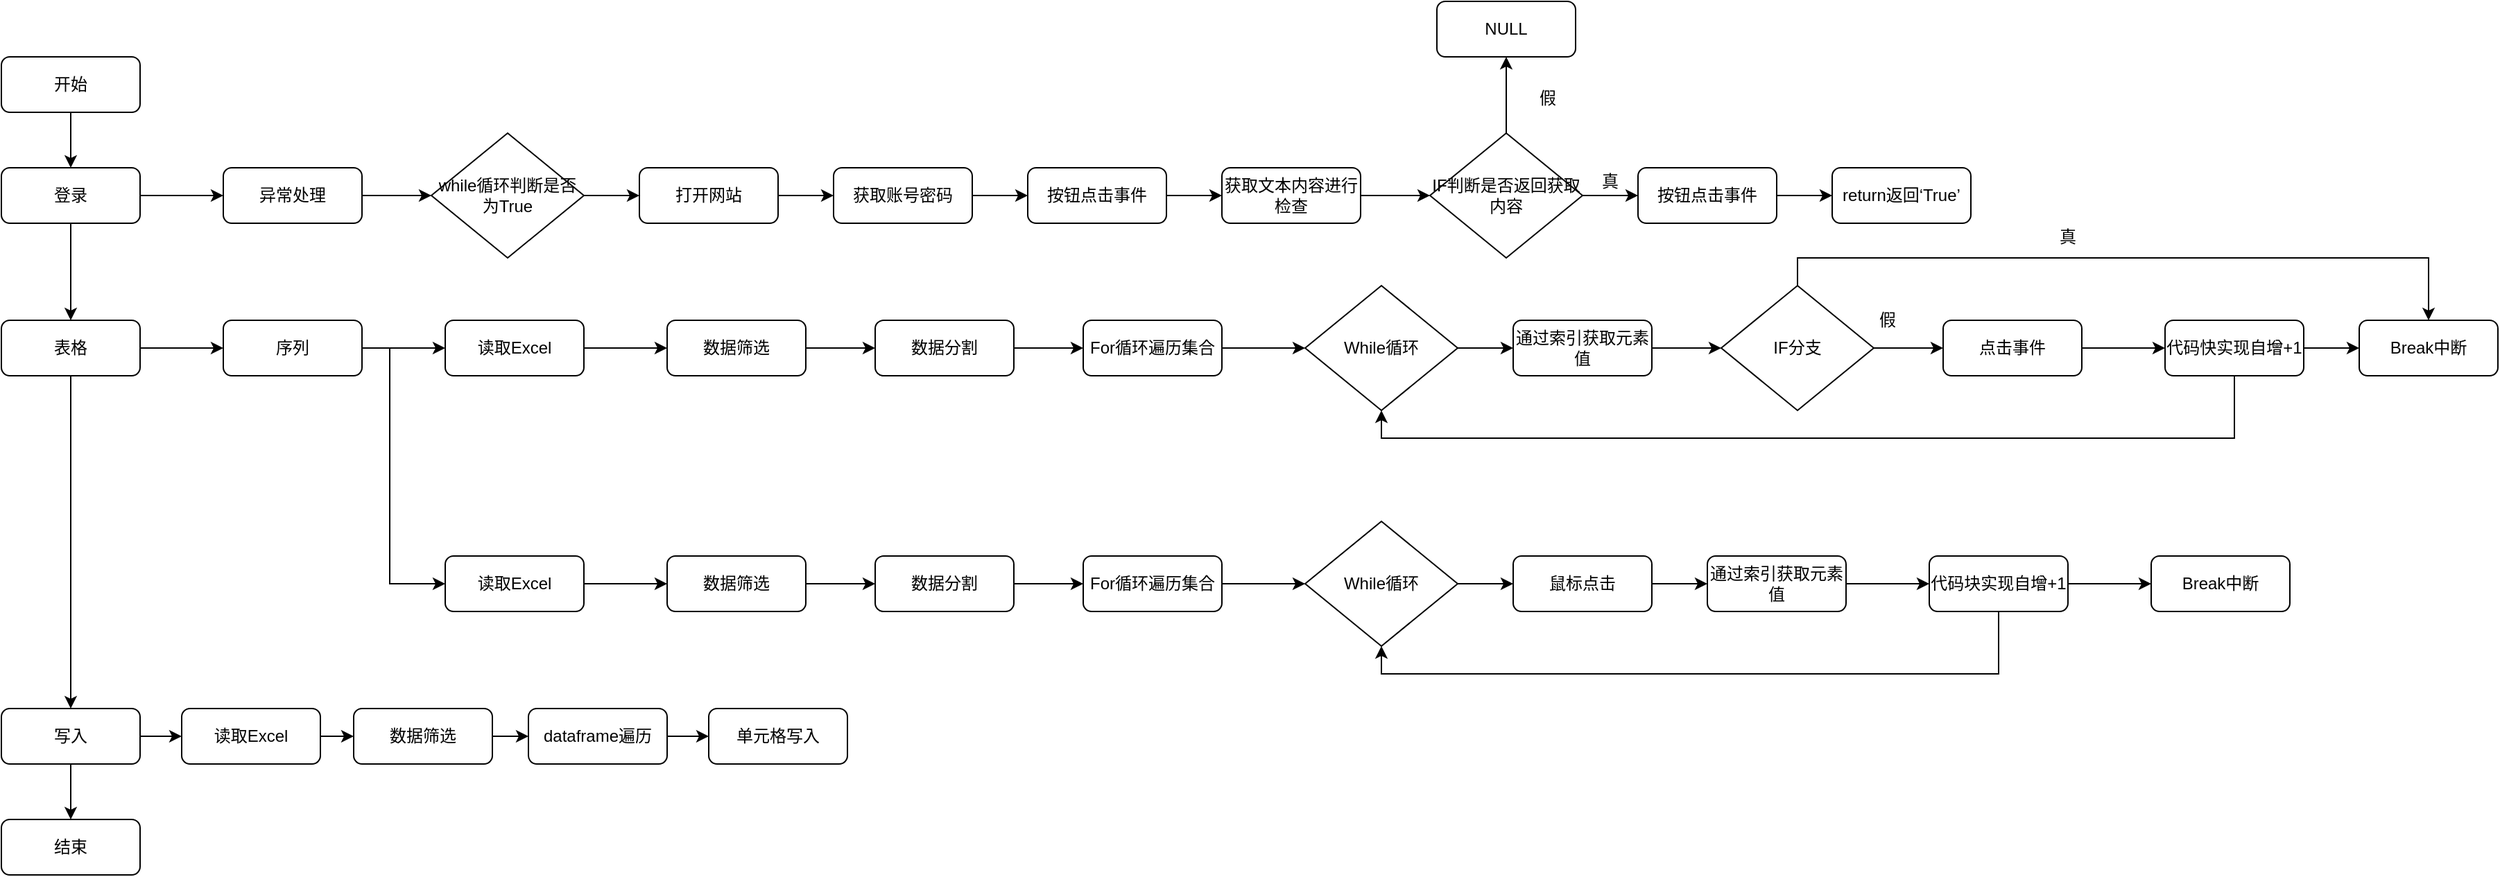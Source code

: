 <mxfile version="14.9.0" type="github">
  <diagram id="C5RBs43oDa-KdzZeNtuy" name="Page-1">
    <mxGraphModel dx="2475" dy="905" grid="1" gridSize="10" guides="1" tooltips="1" connect="1" arrows="1" fold="1" page="1" pageScale="1" pageWidth="827" pageHeight="1169" math="0" shadow="0">
      <root>
        <mxCell id="WIyWlLk6GJQsqaUBKTNV-0" />
        <mxCell id="WIyWlLk6GJQsqaUBKTNV-1" parent="WIyWlLk6GJQsqaUBKTNV-0" />
        <mxCell id="SzytLOXj9zVOucV4NbXP-9" style="edgeStyle=orthogonalEdgeStyle;rounded=0;orthogonalLoop=1;jettySize=auto;html=1;exitX=0.5;exitY=1;exitDx=0;exitDy=0;entryX=0.5;entryY=0;entryDx=0;entryDy=0;" edge="1" parent="WIyWlLk6GJQsqaUBKTNV-1" source="WIyWlLk6GJQsqaUBKTNV-3" target="SzytLOXj9zVOucV4NbXP-2">
          <mxGeometry relative="1" as="geometry" />
        </mxCell>
        <mxCell id="WIyWlLk6GJQsqaUBKTNV-3" value="开始" style="rounded=1;whiteSpace=wrap;html=1;fontSize=12;glass=0;strokeWidth=1;shadow=0;" parent="WIyWlLk6GJQsqaUBKTNV-1" vertex="1">
          <mxGeometry x="160" y="80" width="100" height="40" as="geometry" />
        </mxCell>
        <mxCell id="WIyWlLk6GJQsqaUBKTNV-11" value="结束" style="rounded=1;whiteSpace=wrap;html=1;fontSize=12;glass=0;strokeWidth=1;shadow=0;" parent="WIyWlLk6GJQsqaUBKTNV-1" vertex="1">
          <mxGeometry x="160" y="630" width="100" height="40" as="geometry" />
        </mxCell>
        <mxCell id="SzytLOXj9zVOucV4NbXP-10" style="edgeStyle=orthogonalEdgeStyle;rounded=0;orthogonalLoop=1;jettySize=auto;html=1;exitX=0.5;exitY=1;exitDx=0;exitDy=0;entryX=0.5;entryY=0;entryDx=0;entryDy=0;" edge="1" parent="WIyWlLk6GJQsqaUBKTNV-1" source="SzytLOXj9zVOucV4NbXP-2" target="SzytLOXj9zVOucV4NbXP-3">
          <mxGeometry relative="1" as="geometry" />
        </mxCell>
        <mxCell id="SzytLOXj9zVOucV4NbXP-14" value="" style="edgeStyle=orthogonalEdgeStyle;rounded=0;orthogonalLoop=1;jettySize=auto;html=1;" edge="1" parent="WIyWlLk6GJQsqaUBKTNV-1" source="SzytLOXj9zVOucV4NbXP-2" target="SzytLOXj9zVOucV4NbXP-13">
          <mxGeometry relative="1" as="geometry" />
        </mxCell>
        <mxCell id="SzytLOXj9zVOucV4NbXP-2" value="登录" style="rounded=1;whiteSpace=wrap;html=1;fontSize=12;glass=0;strokeWidth=1;shadow=0;" vertex="1" parent="WIyWlLk6GJQsqaUBKTNV-1">
          <mxGeometry x="160" y="160" width="100" height="40" as="geometry" />
        </mxCell>
        <mxCell id="SzytLOXj9zVOucV4NbXP-46" value="" style="edgeStyle=orthogonalEdgeStyle;rounded=0;orthogonalLoop=1;jettySize=auto;html=1;" edge="1" parent="WIyWlLk6GJQsqaUBKTNV-1" source="SzytLOXj9zVOucV4NbXP-3" target="SzytLOXj9zVOucV4NbXP-45">
          <mxGeometry relative="1" as="geometry" />
        </mxCell>
        <mxCell id="SzytLOXj9zVOucV4NbXP-96" style="edgeStyle=orthogonalEdgeStyle;rounded=0;orthogonalLoop=1;jettySize=auto;html=1;exitX=0.5;exitY=1;exitDx=0;exitDy=0;entryX=0.5;entryY=0;entryDx=0;entryDy=0;" edge="1" parent="WIyWlLk6GJQsqaUBKTNV-1" source="SzytLOXj9zVOucV4NbXP-3" target="SzytLOXj9zVOucV4NbXP-4">
          <mxGeometry relative="1" as="geometry" />
        </mxCell>
        <mxCell id="SzytLOXj9zVOucV4NbXP-3" value="表格" style="rounded=1;whiteSpace=wrap;html=1;fontSize=12;glass=0;strokeWidth=1;shadow=0;" vertex="1" parent="WIyWlLk6GJQsqaUBKTNV-1">
          <mxGeometry x="160" y="270" width="100" height="40" as="geometry" />
        </mxCell>
        <mxCell id="SzytLOXj9zVOucV4NbXP-12" value="" style="edgeStyle=orthogonalEdgeStyle;rounded=0;orthogonalLoop=1;jettySize=auto;html=1;" edge="1" parent="WIyWlLk6GJQsqaUBKTNV-1" source="SzytLOXj9zVOucV4NbXP-4" target="WIyWlLk6GJQsqaUBKTNV-11">
          <mxGeometry relative="1" as="geometry" />
        </mxCell>
        <mxCell id="SzytLOXj9zVOucV4NbXP-102" value="" style="edgeStyle=orthogonalEdgeStyle;rounded=0;orthogonalLoop=1;jettySize=auto;html=1;" edge="1" parent="WIyWlLk6GJQsqaUBKTNV-1" source="SzytLOXj9zVOucV4NbXP-4" target="SzytLOXj9zVOucV4NbXP-97">
          <mxGeometry relative="1" as="geometry" />
        </mxCell>
        <mxCell id="SzytLOXj9zVOucV4NbXP-4" value="写入" style="rounded=1;whiteSpace=wrap;html=1;fontSize=12;glass=0;strokeWidth=1;shadow=0;" vertex="1" parent="WIyWlLk6GJQsqaUBKTNV-1">
          <mxGeometry x="160" y="550" width="100" height="40" as="geometry" />
        </mxCell>
        <mxCell id="SzytLOXj9zVOucV4NbXP-16" value="" style="edgeStyle=orthogonalEdgeStyle;rounded=0;orthogonalLoop=1;jettySize=auto;html=1;" edge="1" parent="WIyWlLk6GJQsqaUBKTNV-1" source="SzytLOXj9zVOucV4NbXP-13" target="SzytLOXj9zVOucV4NbXP-15">
          <mxGeometry relative="1" as="geometry" />
        </mxCell>
        <mxCell id="SzytLOXj9zVOucV4NbXP-13" value="异常处理" style="rounded=1;whiteSpace=wrap;html=1;fontSize=12;glass=0;strokeWidth=1;shadow=0;" vertex="1" parent="WIyWlLk6GJQsqaUBKTNV-1">
          <mxGeometry x="320" y="160" width="100" height="40" as="geometry" />
        </mxCell>
        <mxCell id="SzytLOXj9zVOucV4NbXP-19" value="" style="edgeStyle=orthogonalEdgeStyle;rounded=0;orthogonalLoop=1;jettySize=auto;html=1;" edge="1" parent="WIyWlLk6GJQsqaUBKTNV-1" source="SzytLOXj9zVOucV4NbXP-15" target="SzytLOXj9zVOucV4NbXP-17">
          <mxGeometry relative="1" as="geometry" />
        </mxCell>
        <mxCell id="SzytLOXj9zVOucV4NbXP-15" value="while循环判断是否为True" style="rhombus;whiteSpace=wrap;html=1;" vertex="1" parent="WIyWlLk6GJQsqaUBKTNV-1">
          <mxGeometry x="470" y="135" width="110" height="90" as="geometry" />
        </mxCell>
        <mxCell id="SzytLOXj9zVOucV4NbXP-20" value="" style="edgeStyle=orthogonalEdgeStyle;rounded=0;orthogonalLoop=1;jettySize=auto;html=1;" edge="1" parent="WIyWlLk6GJQsqaUBKTNV-1" source="SzytLOXj9zVOucV4NbXP-17" target="SzytLOXj9zVOucV4NbXP-18">
          <mxGeometry relative="1" as="geometry" />
        </mxCell>
        <mxCell id="SzytLOXj9zVOucV4NbXP-17" value="打开网站" style="rounded=1;whiteSpace=wrap;html=1;fontSize=12;glass=0;strokeWidth=1;shadow=0;" vertex="1" parent="WIyWlLk6GJQsqaUBKTNV-1">
          <mxGeometry x="620" y="160" width="100" height="40" as="geometry" />
        </mxCell>
        <mxCell id="SzytLOXj9zVOucV4NbXP-22" value="" style="edgeStyle=orthogonalEdgeStyle;rounded=0;orthogonalLoop=1;jettySize=auto;html=1;" edge="1" parent="WIyWlLk6GJQsqaUBKTNV-1" source="SzytLOXj9zVOucV4NbXP-18" target="SzytLOXj9zVOucV4NbXP-21">
          <mxGeometry relative="1" as="geometry" />
        </mxCell>
        <mxCell id="SzytLOXj9zVOucV4NbXP-18" value="获取账号密码" style="rounded=1;whiteSpace=wrap;html=1;fontSize=12;glass=0;strokeWidth=1;shadow=0;" vertex="1" parent="WIyWlLk6GJQsqaUBKTNV-1">
          <mxGeometry x="760" y="160" width="100" height="40" as="geometry" />
        </mxCell>
        <mxCell id="SzytLOXj9zVOucV4NbXP-35" value="" style="edgeStyle=orthogonalEdgeStyle;rounded=0;orthogonalLoop=1;jettySize=auto;html=1;" edge="1" parent="WIyWlLk6GJQsqaUBKTNV-1" source="SzytLOXj9zVOucV4NbXP-21" target="SzytLOXj9zVOucV4NbXP-34">
          <mxGeometry relative="1" as="geometry" />
        </mxCell>
        <mxCell id="SzytLOXj9zVOucV4NbXP-21" value="按钮点击事件" style="rounded=1;whiteSpace=wrap;html=1;fontSize=12;glass=0;strokeWidth=1;shadow=0;" vertex="1" parent="WIyWlLk6GJQsqaUBKTNV-1">
          <mxGeometry x="900" y="160" width="100" height="40" as="geometry" />
        </mxCell>
        <mxCell id="SzytLOXj9zVOucV4NbXP-30" value="" style="edgeStyle=orthogonalEdgeStyle;rounded=0;orthogonalLoop=1;jettySize=auto;html=1;" edge="1" parent="WIyWlLk6GJQsqaUBKTNV-1" source="SzytLOXj9zVOucV4NbXP-27" target="SzytLOXj9zVOucV4NbXP-29">
          <mxGeometry relative="1" as="geometry" />
        </mxCell>
        <mxCell id="SzytLOXj9zVOucV4NbXP-39" value="" style="edgeStyle=orthogonalEdgeStyle;rounded=0;orthogonalLoop=1;jettySize=auto;html=1;" edge="1" parent="WIyWlLk6GJQsqaUBKTNV-1" source="SzytLOXj9zVOucV4NbXP-27" target="SzytLOXj9zVOucV4NbXP-37">
          <mxGeometry relative="1" as="geometry" />
        </mxCell>
        <mxCell id="SzytLOXj9zVOucV4NbXP-27" value="IF判断是否返回获取内容" style="rhombus;whiteSpace=wrap;html=1;" vertex="1" parent="WIyWlLk6GJQsqaUBKTNV-1">
          <mxGeometry x="1190" y="135" width="110" height="90" as="geometry" />
        </mxCell>
        <mxCell id="SzytLOXj9zVOucV4NbXP-43" value="" style="edgeStyle=orthogonalEdgeStyle;rounded=0;orthogonalLoop=1;jettySize=auto;html=1;" edge="1" parent="WIyWlLk6GJQsqaUBKTNV-1" source="SzytLOXj9zVOucV4NbXP-29" target="SzytLOXj9zVOucV4NbXP-42">
          <mxGeometry relative="1" as="geometry" />
        </mxCell>
        <mxCell id="SzytLOXj9zVOucV4NbXP-29" value="按钮点击事件" style="rounded=1;whiteSpace=wrap;html=1;fontSize=12;glass=0;strokeWidth=1;shadow=0;" vertex="1" parent="WIyWlLk6GJQsqaUBKTNV-1">
          <mxGeometry x="1340" y="160" width="100" height="40" as="geometry" />
        </mxCell>
        <mxCell id="SzytLOXj9zVOucV4NbXP-32" value="真" style="text;html=1;strokeColor=none;fillColor=none;align=center;verticalAlign=middle;whiteSpace=wrap;rounded=0;" vertex="1" parent="WIyWlLk6GJQsqaUBKTNV-1">
          <mxGeometry x="1300" y="160" width="40" height="20" as="geometry" />
        </mxCell>
        <mxCell id="SzytLOXj9zVOucV4NbXP-36" value="" style="edgeStyle=orthogonalEdgeStyle;rounded=0;orthogonalLoop=1;jettySize=auto;html=1;" edge="1" parent="WIyWlLk6GJQsqaUBKTNV-1" source="SzytLOXj9zVOucV4NbXP-34" target="SzytLOXj9zVOucV4NbXP-27">
          <mxGeometry relative="1" as="geometry" />
        </mxCell>
        <mxCell id="SzytLOXj9zVOucV4NbXP-34" value="获取文本内容进行检查" style="rounded=1;whiteSpace=wrap;html=1;fontSize=12;glass=0;strokeWidth=1;shadow=0;" vertex="1" parent="WIyWlLk6GJQsqaUBKTNV-1">
          <mxGeometry x="1040" y="160" width="100" height="40" as="geometry" />
        </mxCell>
        <mxCell id="SzytLOXj9zVOucV4NbXP-37" value="NULL" style="rounded=1;whiteSpace=wrap;html=1;fontSize=12;glass=0;strokeWidth=1;shadow=0;" vertex="1" parent="WIyWlLk6GJQsqaUBKTNV-1">
          <mxGeometry x="1195" y="40" width="100" height="40" as="geometry" />
        </mxCell>
        <mxCell id="SzytLOXj9zVOucV4NbXP-40" value="假" style="text;html=1;strokeColor=none;fillColor=none;align=center;verticalAlign=middle;whiteSpace=wrap;rounded=0;" vertex="1" parent="WIyWlLk6GJQsqaUBKTNV-1">
          <mxGeometry x="1255" y="100" width="40" height="20" as="geometry" />
        </mxCell>
        <mxCell id="SzytLOXj9zVOucV4NbXP-42" value="return返回‘True’" style="rounded=1;whiteSpace=wrap;html=1;fontSize=12;glass=0;strokeWidth=1;shadow=0;" vertex="1" parent="WIyWlLk6GJQsqaUBKTNV-1">
          <mxGeometry x="1480" y="160" width="100" height="40" as="geometry" />
        </mxCell>
        <mxCell id="SzytLOXj9zVOucV4NbXP-49" value="" style="edgeStyle=orthogonalEdgeStyle;rounded=0;orthogonalLoop=1;jettySize=auto;html=1;" edge="1" parent="WIyWlLk6GJQsqaUBKTNV-1" source="SzytLOXj9zVOucV4NbXP-45">
          <mxGeometry relative="1" as="geometry">
            <mxPoint x="480" y="290" as="targetPoint" />
          </mxGeometry>
        </mxCell>
        <mxCell id="SzytLOXj9zVOucV4NbXP-50" style="edgeStyle=orthogonalEdgeStyle;rounded=0;orthogonalLoop=1;jettySize=auto;html=1;entryX=0;entryY=0.5;entryDx=0;entryDy=0;" edge="1" parent="WIyWlLk6GJQsqaUBKTNV-1" source="SzytLOXj9zVOucV4NbXP-45" target="SzytLOXj9zVOucV4NbXP-48">
          <mxGeometry relative="1" as="geometry">
            <mxPoint x="470" y="370" as="targetPoint" />
            <Array as="points">
              <mxPoint x="440" y="290" />
              <mxPoint x="440" y="460" />
            </Array>
          </mxGeometry>
        </mxCell>
        <mxCell id="SzytLOXj9zVOucV4NbXP-45" value="序列" style="rounded=1;whiteSpace=wrap;html=1;fontSize=12;glass=0;strokeWidth=1;shadow=0;" vertex="1" parent="WIyWlLk6GJQsqaUBKTNV-1">
          <mxGeometry x="320" y="270" width="100" height="40" as="geometry" />
        </mxCell>
        <mxCell id="SzytLOXj9zVOucV4NbXP-82" value="" style="edgeStyle=orthogonalEdgeStyle;rounded=0;orthogonalLoop=1;jettySize=auto;html=1;" edge="1" parent="WIyWlLk6GJQsqaUBKTNV-1" source="SzytLOXj9zVOucV4NbXP-48" target="SzytLOXj9zVOucV4NbXP-79">
          <mxGeometry relative="1" as="geometry" />
        </mxCell>
        <mxCell id="SzytLOXj9zVOucV4NbXP-48" value="读取Excel" style="rounded=1;whiteSpace=wrap;html=1;fontSize=12;glass=0;strokeWidth=1;shadow=0;" vertex="1" parent="WIyWlLk6GJQsqaUBKTNV-1">
          <mxGeometry x="480" y="440" width="100" height="40" as="geometry" />
        </mxCell>
        <mxCell id="SzytLOXj9zVOucV4NbXP-53" value="" style="edgeStyle=orthogonalEdgeStyle;rounded=0;orthogonalLoop=1;jettySize=auto;html=1;" edge="1" parent="WIyWlLk6GJQsqaUBKTNV-1" source="SzytLOXj9zVOucV4NbXP-51" target="SzytLOXj9zVOucV4NbXP-52">
          <mxGeometry relative="1" as="geometry" />
        </mxCell>
        <mxCell id="SzytLOXj9zVOucV4NbXP-51" value="读取Excel" style="rounded=1;whiteSpace=wrap;html=1;fontSize=12;glass=0;strokeWidth=1;shadow=0;" vertex="1" parent="WIyWlLk6GJQsqaUBKTNV-1">
          <mxGeometry x="480" y="270" width="100" height="40" as="geometry" />
        </mxCell>
        <mxCell id="SzytLOXj9zVOucV4NbXP-55" value="" style="edgeStyle=orthogonalEdgeStyle;rounded=0;orthogonalLoop=1;jettySize=auto;html=1;" edge="1" parent="WIyWlLk6GJQsqaUBKTNV-1" source="SzytLOXj9zVOucV4NbXP-52" target="SzytLOXj9zVOucV4NbXP-54">
          <mxGeometry relative="1" as="geometry" />
        </mxCell>
        <mxCell id="SzytLOXj9zVOucV4NbXP-52" value="数据筛选" style="rounded=1;whiteSpace=wrap;html=1;fontSize=12;glass=0;strokeWidth=1;shadow=0;" vertex="1" parent="WIyWlLk6GJQsqaUBKTNV-1">
          <mxGeometry x="640" y="270" width="100" height="40" as="geometry" />
        </mxCell>
        <mxCell id="SzytLOXj9zVOucV4NbXP-58" value="" style="edgeStyle=orthogonalEdgeStyle;rounded=0;orthogonalLoop=1;jettySize=auto;html=1;" edge="1" parent="WIyWlLk6GJQsqaUBKTNV-1" source="SzytLOXj9zVOucV4NbXP-54" target="SzytLOXj9zVOucV4NbXP-57">
          <mxGeometry relative="1" as="geometry" />
        </mxCell>
        <mxCell id="SzytLOXj9zVOucV4NbXP-54" value="数据分割" style="rounded=1;whiteSpace=wrap;html=1;fontSize=12;glass=0;strokeWidth=1;shadow=0;" vertex="1" parent="WIyWlLk6GJQsqaUBKTNV-1">
          <mxGeometry x="790" y="270" width="100" height="40" as="geometry" />
        </mxCell>
        <mxCell id="SzytLOXj9zVOucV4NbXP-60" value="" style="edgeStyle=orthogonalEdgeStyle;rounded=0;orthogonalLoop=1;jettySize=auto;html=1;" edge="1" parent="WIyWlLk6GJQsqaUBKTNV-1" source="SzytLOXj9zVOucV4NbXP-57" target="SzytLOXj9zVOucV4NbXP-59">
          <mxGeometry relative="1" as="geometry" />
        </mxCell>
        <mxCell id="SzytLOXj9zVOucV4NbXP-57" value="For循环遍历集合" style="rounded=1;whiteSpace=wrap;html=1;fontSize=12;glass=0;strokeWidth=1;shadow=0;" vertex="1" parent="WIyWlLk6GJQsqaUBKTNV-1">
          <mxGeometry x="940" y="270" width="100" height="40" as="geometry" />
        </mxCell>
        <mxCell id="SzytLOXj9zVOucV4NbXP-62" value="" style="edgeStyle=orthogonalEdgeStyle;rounded=0;orthogonalLoop=1;jettySize=auto;html=1;" edge="1" parent="WIyWlLk6GJQsqaUBKTNV-1" source="SzytLOXj9zVOucV4NbXP-59" target="SzytLOXj9zVOucV4NbXP-61">
          <mxGeometry relative="1" as="geometry" />
        </mxCell>
        <mxCell id="SzytLOXj9zVOucV4NbXP-59" value="While循环" style="rhombus;whiteSpace=wrap;html=1;" vertex="1" parent="WIyWlLk6GJQsqaUBKTNV-1">
          <mxGeometry x="1100" y="245" width="110" height="90" as="geometry" />
        </mxCell>
        <mxCell id="SzytLOXj9zVOucV4NbXP-65" value="" style="edgeStyle=orthogonalEdgeStyle;rounded=0;orthogonalLoop=1;jettySize=auto;html=1;" edge="1" parent="WIyWlLk6GJQsqaUBKTNV-1" source="SzytLOXj9zVOucV4NbXP-61" target="SzytLOXj9zVOucV4NbXP-64">
          <mxGeometry relative="1" as="geometry" />
        </mxCell>
        <mxCell id="SzytLOXj9zVOucV4NbXP-61" value="通过索引获取元素值" style="rounded=1;whiteSpace=wrap;html=1;fontSize=12;glass=0;strokeWidth=1;shadow=0;" vertex="1" parent="WIyWlLk6GJQsqaUBKTNV-1">
          <mxGeometry x="1250" y="270" width="100" height="40" as="geometry" />
        </mxCell>
        <mxCell id="SzytLOXj9zVOucV4NbXP-69" value="" style="edgeStyle=orthogonalEdgeStyle;rounded=0;orthogonalLoop=1;jettySize=auto;html=1;" edge="1" parent="WIyWlLk6GJQsqaUBKTNV-1" source="SzytLOXj9zVOucV4NbXP-64" target="SzytLOXj9zVOucV4NbXP-66">
          <mxGeometry relative="1" as="geometry" />
        </mxCell>
        <mxCell id="SzytLOXj9zVOucV4NbXP-75" style="edgeStyle=orthogonalEdgeStyle;rounded=0;orthogonalLoop=1;jettySize=auto;html=1;exitX=0.5;exitY=0;exitDx=0;exitDy=0;entryX=0.5;entryY=0;entryDx=0;entryDy=0;" edge="1" parent="WIyWlLk6GJQsqaUBKTNV-1" source="SzytLOXj9zVOucV4NbXP-64" target="SzytLOXj9zVOucV4NbXP-68">
          <mxGeometry relative="1" as="geometry" />
        </mxCell>
        <mxCell id="SzytLOXj9zVOucV4NbXP-64" value="IF分支" style="rhombus;whiteSpace=wrap;html=1;" vertex="1" parent="WIyWlLk6GJQsqaUBKTNV-1">
          <mxGeometry x="1400" y="245" width="110" height="90" as="geometry" />
        </mxCell>
        <mxCell id="SzytLOXj9zVOucV4NbXP-70" value="" style="edgeStyle=orthogonalEdgeStyle;rounded=0;orthogonalLoop=1;jettySize=auto;html=1;" edge="1" parent="WIyWlLk6GJQsqaUBKTNV-1" source="SzytLOXj9zVOucV4NbXP-66" target="SzytLOXj9zVOucV4NbXP-67">
          <mxGeometry relative="1" as="geometry" />
        </mxCell>
        <mxCell id="SzytLOXj9zVOucV4NbXP-66" value="点击事件" style="rounded=1;whiteSpace=wrap;html=1;fontSize=12;glass=0;strokeWidth=1;shadow=0;" vertex="1" parent="WIyWlLk6GJQsqaUBKTNV-1">
          <mxGeometry x="1560" y="270" width="100" height="40" as="geometry" />
        </mxCell>
        <mxCell id="SzytLOXj9zVOucV4NbXP-71" value="" style="edgeStyle=orthogonalEdgeStyle;rounded=0;orthogonalLoop=1;jettySize=auto;html=1;" edge="1" parent="WIyWlLk6GJQsqaUBKTNV-1" source="SzytLOXj9zVOucV4NbXP-67" target="SzytLOXj9zVOucV4NbXP-68">
          <mxGeometry relative="1" as="geometry" />
        </mxCell>
        <mxCell id="SzytLOXj9zVOucV4NbXP-77" style="edgeStyle=orthogonalEdgeStyle;rounded=0;orthogonalLoop=1;jettySize=auto;html=1;exitX=0.5;exitY=1;exitDx=0;exitDy=0;entryX=0.5;entryY=1;entryDx=0;entryDy=0;" edge="1" parent="WIyWlLk6GJQsqaUBKTNV-1" source="SzytLOXj9zVOucV4NbXP-67" target="SzytLOXj9zVOucV4NbXP-59">
          <mxGeometry relative="1" as="geometry" />
        </mxCell>
        <mxCell id="SzytLOXj9zVOucV4NbXP-67" value="代码快实现自增+1" style="rounded=1;whiteSpace=wrap;html=1;fontSize=12;glass=0;strokeWidth=1;shadow=0;" vertex="1" parent="WIyWlLk6GJQsqaUBKTNV-1">
          <mxGeometry x="1720" y="270" width="100" height="40" as="geometry" />
        </mxCell>
        <mxCell id="SzytLOXj9zVOucV4NbXP-68" value="Break中断" style="rounded=1;whiteSpace=wrap;html=1;fontSize=12;glass=0;strokeWidth=1;shadow=0;" vertex="1" parent="WIyWlLk6GJQsqaUBKTNV-1">
          <mxGeometry x="1860" y="270" width="100" height="40" as="geometry" />
        </mxCell>
        <mxCell id="SzytLOXj9zVOucV4NbXP-73" value="假" style="text;html=1;strokeColor=none;fillColor=none;align=center;verticalAlign=middle;whiteSpace=wrap;rounded=0;" vertex="1" parent="WIyWlLk6GJQsqaUBKTNV-1">
          <mxGeometry x="1500" y="260" width="40" height="20" as="geometry" />
        </mxCell>
        <mxCell id="SzytLOXj9zVOucV4NbXP-76" value="真" style="text;html=1;strokeColor=none;fillColor=none;align=center;verticalAlign=middle;whiteSpace=wrap;rounded=0;" vertex="1" parent="WIyWlLk6GJQsqaUBKTNV-1">
          <mxGeometry x="1630" y="200" width="40" height="20" as="geometry" />
        </mxCell>
        <mxCell id="SzytLOXj9zVOucV4NbXP-83" value="" style="edgeStyle=orthogonalEdgeStyle;rounded=0;orthogonalLoop=1;jettySize=auto;html=1;" edge="1" parent="WIyWlLk6GJQsqaUBKTNV-1" source="SzytLOXj9zVOucV4NbXP-79" target="SzytLOXj9zVOucV4NbXP-80">
          <mxGeometry relative="1" as="geometry" />
        </mxCell>
        <mxCell id="SzytLOXj9zVOucV4NbXP-79" value="数据筛选" style="rounded=1;whiteSpace=wrap;html=1;fontSize=12;glass=0;strokeWidth=1;shadow=0;" vertex="1" parent="WIyWlLk6GJQsqaUBKTNV-1">
          <mxGeometry x="640" y="440" width="100" height="40" as="geometry" />
        </mxCell>
        <mxCell id="SzytLOXj9zVOucV4NbXP-84" value="" style="edgeStyle=orthogonalEdgeStyle;rounded=0;orthogonalLoop=1;jettySize=auto;html=1;" edge="1" parent="WIyWlLk6GJQsqaUBKTNV-1" source="SzytLOXj9zVOucV4NbXP-80" target="SzytLOXj9zVOucV4NbXP-81">
          <mxGeometry relative="1" as="geometry" />
        </mxCell>
        <mxCell id="SzytLOXj9zVOucV4NbXP-80" value="数据分割" style="rounded=1;whiteSpace=wrap;html=1;fontSize=12;glass=0;strokeWidth=1;shadow=0;" vertex="1" parent="WIyWlLk6GJQsqaUBKTNV-1">
          <mxGeometry x="790" y="440" width="100" height="40" as="geometry" />
        </mxCell>
        <mxCell id="SzytLOXj9zVOucV4NbXP-86" value="" style="edgeStyle=orthogonalEdgeStyle;rounded=0;orthogonalLoop=1;jettySize=auto;html=1;" edge="1" parent="WIyWlLk6GJQsqaUBKTNV-1" source="SzytLOXj9zVOucV4NbXP-81" target="SzytLOXj9zVOucV4NbXP-85">
          <mxGeometry relative="1" as="geometry" />
        </mxCell>
        <mxCell id="SzytLOXj9zVOucV4NbXP-81" value="For循环遍历集合" style="rounded=1;whiteSpace=wrap;html=1;fontSize=12;glass=0;strokeWidth=1;shadow=0;" vertex="1" parent="WIyWlLk6GJQsqaUBKTNV-1">
          <mxGeometry x="940" y="440" width="100" height="40" as="geometry" />
        </mxCell>
        <mxCell id="SzytLOXj9zVOucV4NbXP-89" value="" style="edgeStyle=orthogonalEdgeStyle;rounded=0;orthogonalLoop=1;jettySize=auto;html=1;" edge="1" parent="WIyWlLk6GJQsqaUBKTNV-1" source="SzytLOXj9zVOucV4NbXP-85" target="SzytLOXj9zVOucV4NbXP-87">
          <mxGeometry relative="1" as="geometry" />
        </mxCell>
        <mxCell id="SzytLOXj9zVOucV4NbXP-85" value="While循环" style="rhombus;whiteSpace=wrap;html=1;" vertex="1" parent="WIyWlLk6GJQsqaUBKTNV-1">
          <mxGeometry x="1100" y="415" width="110" height="90" as="geometry" />
        </mxCell>
        <mxCell id="SzytLOXj9zVOucV4NbXP-90" value="" style="edgeStyle=orthogonalEdgeStyle;rounded=0;orthogonalLoop=1;jettySize=auto;html=1;" edge="1" parent="WIyWlLk6GJQsqaUBKTNV-1" source="SzytLOXj9zVOucV4NbXP-87" target="SzytLOXj9zVOucV4NbXP-88">
          <mxGeometry relative="1" as="geometry" />
        </mxCell>
        <mxCell id="SzytLOXj9zVOucV4NbXP-87" value="鼠标点击" style="rounded=1;whiteSpace=wrap;html=1;fontSize=12;glass=0;strokeWidth=1;shadow=0;" vertex="1" parent="WIyWlLk6GJQsqaUBKTNV-1">
          <mxGeometry x="1250" y="440" width="100" height="40" as="geometry" />
        </mxCell>
        <mxCell id="SzytLOXj9zVOucV4NbXP-92" value="" style="edgeStyle=orthogonalEdgeStyle;rounded=0;orthogonalLoop=1;jettySize=auto;html=1;" edge="1" parent="WIyWlLk6GJQsqaUBKTNV-1" source="SzytLOXj9zVOucV4NbXP-88" target="SzytLOXj9zVOucV4NbXP-91">
          <mxGeometry relative="1" as="geometry" />
        </mxCell>
        <mxCell id="SzytLOXj9zVOucV4NbXP-88" value="通过索引获取元素值" style="rounded=1;whiteSpace=wrap;html=1;fontSize=12;glass=0;strokeWidth=1;shadow=0;" vertex="1" parent="WIyWlLk6GJQsqaUBKTNV-1">
          <mxGeometry x="1390" y="440" width="100" height="40" as="geometry" />
        </mxCell>
        <mxCell id="SzytLOXj9zVOucV4NbXP-94" value="" style="edgeStyle=orthogonalEdgeStyle;rounded=0;orthogonalLoop=1;jettySize=auto;html=1;" edge="1" parent="WIyWlLk6GJQsqaUBKTNV-1" source="SzytLOXj9zVOucV4NbXP-91" target="SzytLOXj9zVOucV4NbXP-93">
          <mxGeometry relative="1" as="geometry" />
        </mxCell>
        <mxCell id="SzytLOXj9zVOucV4NbXP-95" style="edgeStyle=orthogonalEdgeStyle;rounded=0;orthogonalLoop=1;jettySize=auto;html=1;exitX=0.5;exitY=1;exitDx=0;exitDy=0;entryX=0.5;entryY=1;entryDx=0;entryDy=0;" edge="1" parent="WIyWlLk6GJQsqaUBKTNV-1" source="SzytLOXj9zVOucV4NbXP-91" target="SzytLOXj9zVOucV4NbXP-85">
          <mxGeometry relative="1" as="geometry" />
        </mxCell>
        <mxCell id="SzytLOXj9zVOucV4NbXP-91" value="代码块实现自增+1" style="rounded=1;whiteSpace=wrap;html=1;fontSize=12;glass=0;strokeWidth=1;shadow=0;" vertex="1" parent="WIyWlLk6GJQsqaUBKTNV-1">
          <mxGeometry x="1550" y="440" width="100" height="40" as="geometry" />
        </mxCell>
        <mxCell id="SzytLOXj9zVOucV4NbXP-93" value="Break中断" style="rounded=1;whiteSpace=wrap;html=1;fontSize=12;glass=0;strokeWidth=1;shadow=0;" vertex="1" parent="WIyWlLk6GJQsqaUBKTNV-1">
          <mxGeometry x="1710" y="440" width="100" height="40" as="geometry" />
        </mxCell>
        <mxCell id="SzytLOXj9zVOucV4NbXP-103" value="" style="edgeStyle=orthogonalEdgeStyle;rounded=0;orthogonalLoop=1;jettySize=auto;html=1;" edge="1" parent="WIyWlLk6GJQsqaUBKTNV-1" source="SzytLOXj9zVOucV4NbXP-97" target="SzytLOXj9zVOucV4NbXP-99">
          <mxGeometry relative="1" as="geometry" />
        </mxCell>
        <mxCell id="SzytLOXj9zVOucV4NbXP-97" value="读取Excel" style="rounded=1;whiteSpace=wrap;html=1;fontSize=12;glass=0;strokeWidth=1;shadow=0;" vertex="1" parent="WIyWlLk6GJQsqaUBKTNV-1">
          <mxGeometry x="290" y="550" width="100" height="40" as="geometry" />
        </mxCell>
        <mxCell id="SzytLOXj9zVOucV4NbXP-104" value="" style="edgeStyle=orthogonalEdgeStyle;rounded=0;orthogonalLoop=1;jettySize=auto;html=1;" edge="1" parent="WIyWlLk6GJQsqaUBKTNV-1" source="SzytLOXj9zVOucV4NbXP-99" target="SzytLOXj9zVOucV4NbXP-100">
          <mxGeometry relative="1" as="geometry" />
        </mxCell>
        <mxCell id="SzytLOXj9zVOucV4NbXP-99" value="数据筛选" style="rounded=1;whiteSpace=wrap;html=1;fontSize=12;glass=0;strokeWidth=1;shadow=0;" vertex="1" parent="WIyWlLk6GJQsqaUBKTNV-1">
          <mxGeometry x="414" y="550" width="100" height="40" as="geometry" />
        </mxCell>
        <mxCell id="SzytLOXj9zVOucV4NbXP-105" value="" style="edgeStyle=orthogonalEdgeStyle;rounded=0;orthogonalLoop=1;jettySize=auto;html=1;" edge="1" parent="WIyWlLk6GJQsqaUBKTNV-1" source="SzytLOXj9zVOucV4NbXP-100" target="SzytLOXj9zVOucV4NbXP-101">
          <mxGeometry relative="1" as="geometry" />
        </mxCell>
        <mxCell id="SzytLOXj9zVOucV4NbXP-100" value="dataframe遍历" style="rounded=1;whiteSpace=wrap;html=1;fontSize=12;glass=0;strokeWidth=1;shadow=0;" vertex="1" parent="WIyWlLk6GJQsqaUBKTNV-1">
          <mxGeometry x="540" y="550" width="100" height="40" as="geometry" />
        </mxCell>
        <mxCell id="SzytLOXj9zVOucV4NbXP-101" value="单元格写入" style="rounded=1;whiteSpace=wrap;html=1;fontSize=12;glass=0;strokeWidth=1;shadow=0;" vertex="1" parent="WIyWlLk6GJQsqaUBKTNV-1">
          <mxGeometry x="670" y="550" width="100" height="40" as="geometry" />
        </mxCell>
      </root>
    </mxGraphModel>
  </diagram>
</mxfile>
